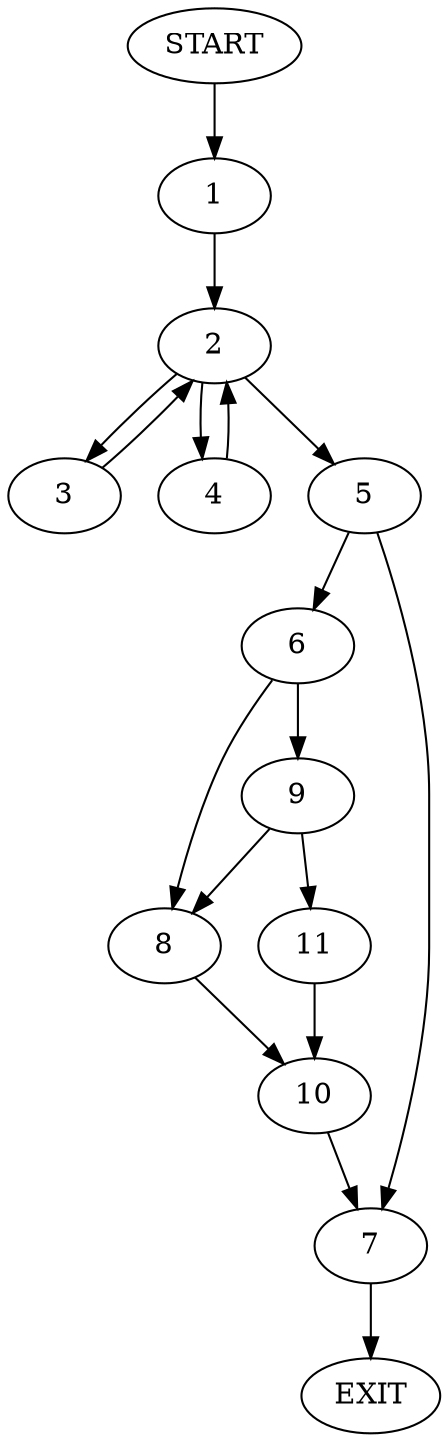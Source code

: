 digraph {
0 [label="START"];
1;
2;
3;
4;
5;
6;
7;
8;
9;
10;
11;
12 [label="EXIT"];
0 -> 1;
1 -> 2;
2 -> 3;
2 -> 4;
2 -> 5;
3 -> 2;
5 -> 6;
5 -> 7;
4 -> 2;
6 -> 8;
6 -> 9;
7 -> 12;
8 -> 10;
9 -> 11;
9 -> 8;
11 -> 10;
10 -> 7;
}